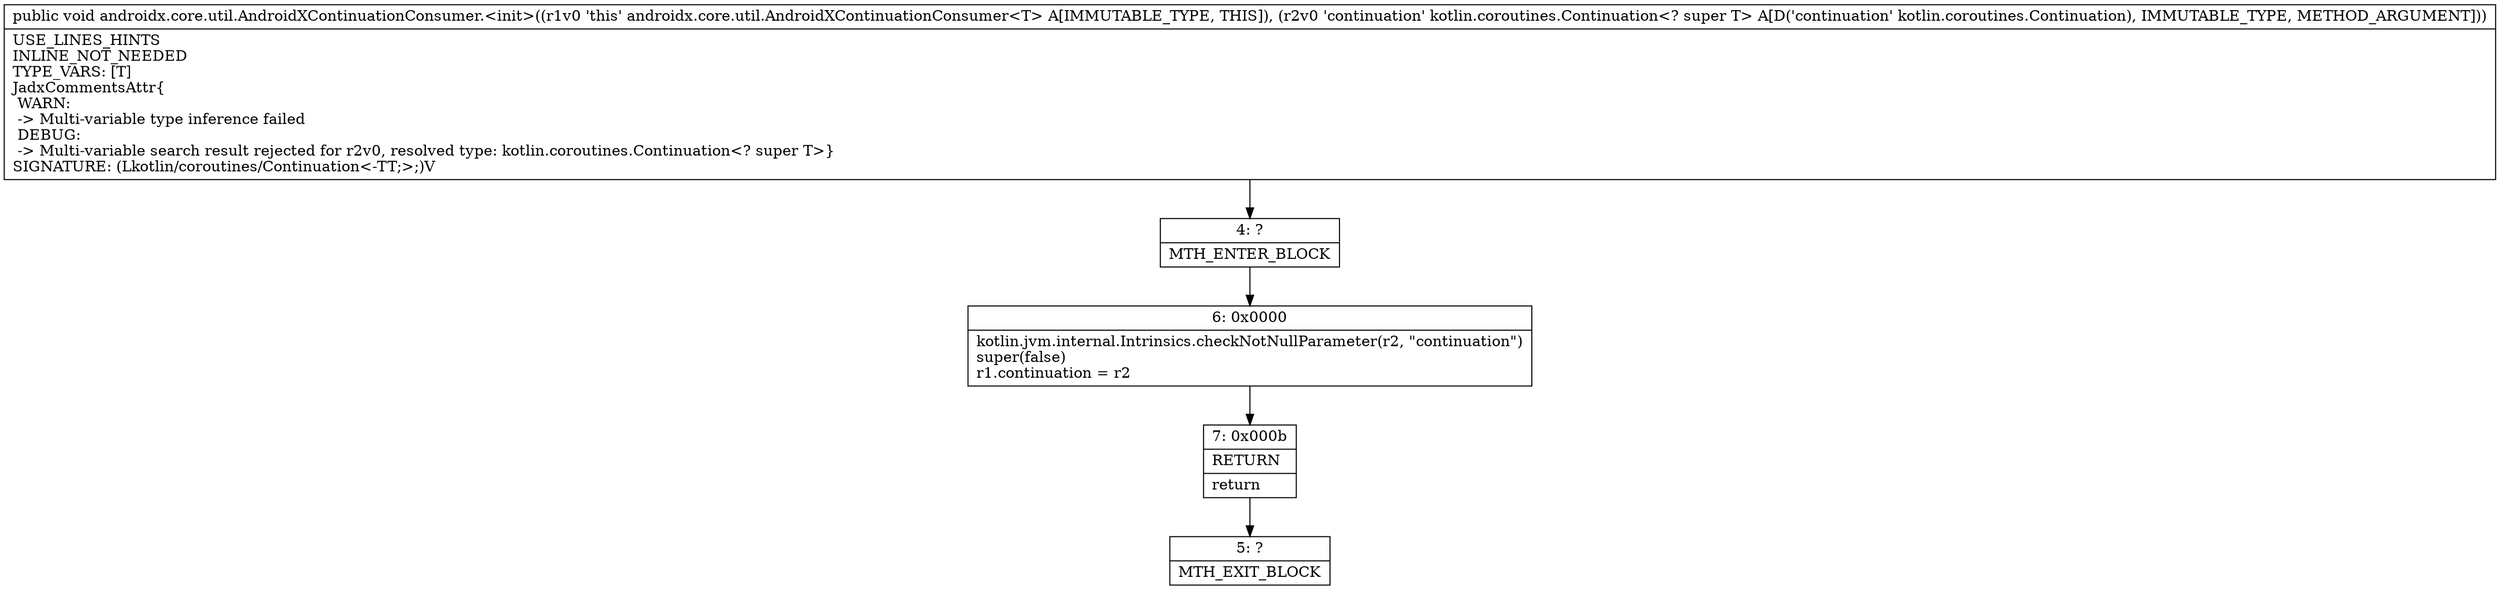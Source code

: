 digraph "CFG forandroidx.core.util.AndroidXContinuationConsumer.\<init\>(Lkotlin\/coroutines\/Continuation;)V" {
Node_4 [shape=record,label="{4\:\ ?|MTH_ENTER_BLOCK\l}"];
Node_6 [shape=record,label="{6\:\ 0x0000|kotlin.jvm.internal.Intrinsics.checkNotNullParameter(r2, \"continuation\")\lsuper(false)\lr1.continuation = r2\l}"];
Node_7 [shape=record,label="{7\:\ 0x000b|RETURN\l|return\l}"];
Node_5 [shape=record,label="{5\:\ ?|MTH_EXIT_BLOCK\l}"];
MethodNode[shape=record,label="{public void androidx.core.util.AndroidXContinuationConsumer.\<init\>((r1v0 'this' androidx.core.util.AndroidXContinuationConsumer\<T\> A[IMMUTABLE_TYPE, THIS]), (r2v0 'continuation' kotlin.coroutines.Continuation\<? super T\> A[D('continuation' kotlin.coroutines.Continuation), IMMUTABLE_TYPE, METHOD_ARGUMENT]))  | USE_LINES_HINTS\lINLINE_NOT_NEEDED\lTYPE_VARS: [T]\lJadxCommentsAttr\{\l WARN: \l \-\> Multi\-variable type inference failed\l DEBUG: \l \-\> Multi\-variable search result rejected for r2v0, resolved type: kotlin.coroutines.Continuation\<? super T\>\}\lSIGNATURE: (Lkotlin\/coroutines\/Continuation\<\-TT;\>;)V\l}"];
MethodNode -> Node_4;Node_4 -> Node_6;
Node_6 -> Node_7;
Node_7 -> Node_5;
}

